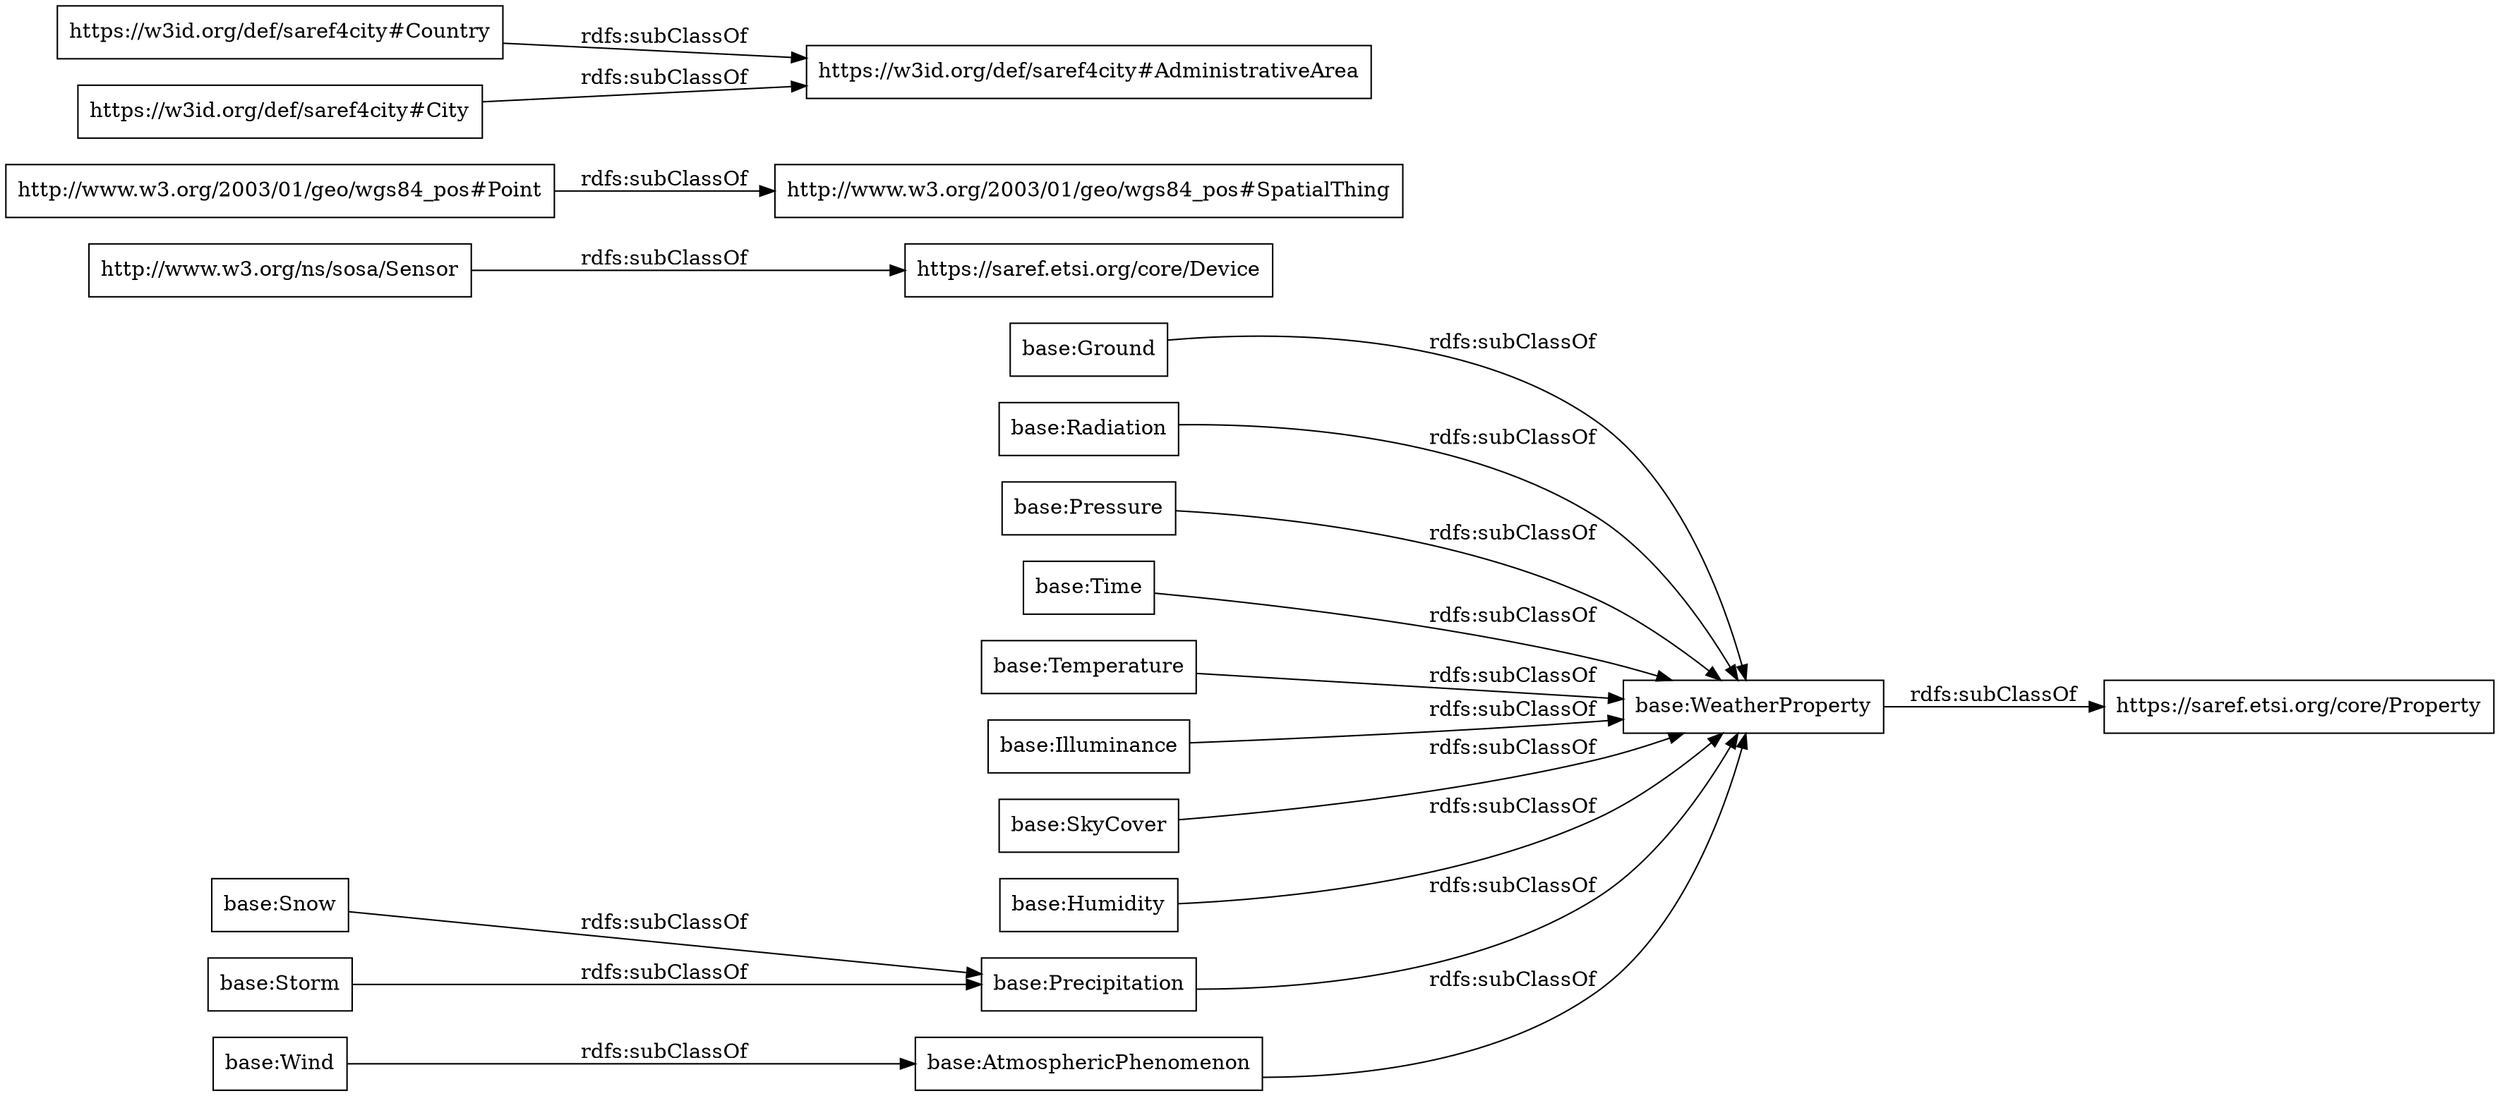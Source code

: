 digraph ar2dtool_diagram { 
rankdir=LR;
size="1000"
node [shape = rectangle, color="black"]; "base:AtmosphericPhenomenon" "base:Snow" "base:Storm" "base:Ground" "base:WeatherProperty" "https://saref.etsi.org/core/Device" "base:Radiation" "base:Pressure" "base:Time" "base:Temperature" "http://www.w3.org/2003/01/geo/wgs84_pos#SpatialThing" "https://w3id.org/def/saref4city#Country" "https://w3id.org/def/saref4city#AdministrativeArea" "base:Illuminance" "base:SkyCover" "http://www.w3.org/ns/sosa/Sensor" "https://saref.etsi.org/core/Property" "https://w3id.org/def/saref4city#City" "http://www.w3.org/2003/01/geo/wgs84_pos#Point" "base:Wind" "base:Humidity" "base:Precipitation" ; /*classes style*/
	"base:Illuminance" -> "base:WeatherProperty" [ label = "rdfs:subClassOf" ];
	"base:Snow" -> "base:Precipitation" [ label = "rdfs:subClassOf" ];
	"base:WeatherProperty" -> "https://saref.etsi.org/core/Property" [ label = "rdfs:subClassOf" ];
	"base:Pressure" -> "base:WeatherProperty" [ label = "rdfs:subClassOf" ];
	"base:Ground" -> "base:WeatherProperty" [ label = "rdfs:subClassOf" ];
	"base:Radiation" -> "base:WeatherProperty" [ label = "rdfs:subClassOf" ];
	"http://www.w3.org/2003/01/geo/wgs84_pos#Point" -> "http://www.w3.org/2003/01/geo/wgs84_pos#SpatialThing" [ label = "rdfs:subClassOf" ];
	"https://w3id.org/def/saref4city#City" -> "https://w3id.org/def/saref4city#AdministrativeArea" [ label = "rdfs:subClassOf" ];
	"base:Humidity" -> "base:WeatherProperty" [ label = "rdfs:subClassOf" ];
	"base:Time" -> "base:WeatherProperty" [ label = "rdfs:subClassOf" ];
	"base:Wind" -> "base:AtmosphericPhenomenon" [ label = "rdfs:subClassOf" ];
	"base:Storm" -> "base:Precipitation" [ label = "rdfs:subClassOf" ];
	"base:Precipitation" -> "base:WeatherProperty" [ label = "rdfs:subClassOf" ];
	"http://www.w3.org/ns/sosa/Sensor" -> "https://saref.etsi.org/core/Device" [ label = "rdfs:subClassOf" ];
	"base:AtmosphericPhenomenon" -> "base:WeatherProperty" [ label = "rdfs:subClassOf" ];
	"base:SkyCover" -> "base:WeatherProperty" [ label = "rdfs:subClassOf" ];
	"https://w3id.org/def/saref4city#Country" -> "https://w3id.org/def/saref4city#AdministrativeArea" [ label = "rdfs:subClassOf" ];
	"base:Temperature" -> "base:WeatherProperty" [ label = "rdfs:subClassOf" ];

}
